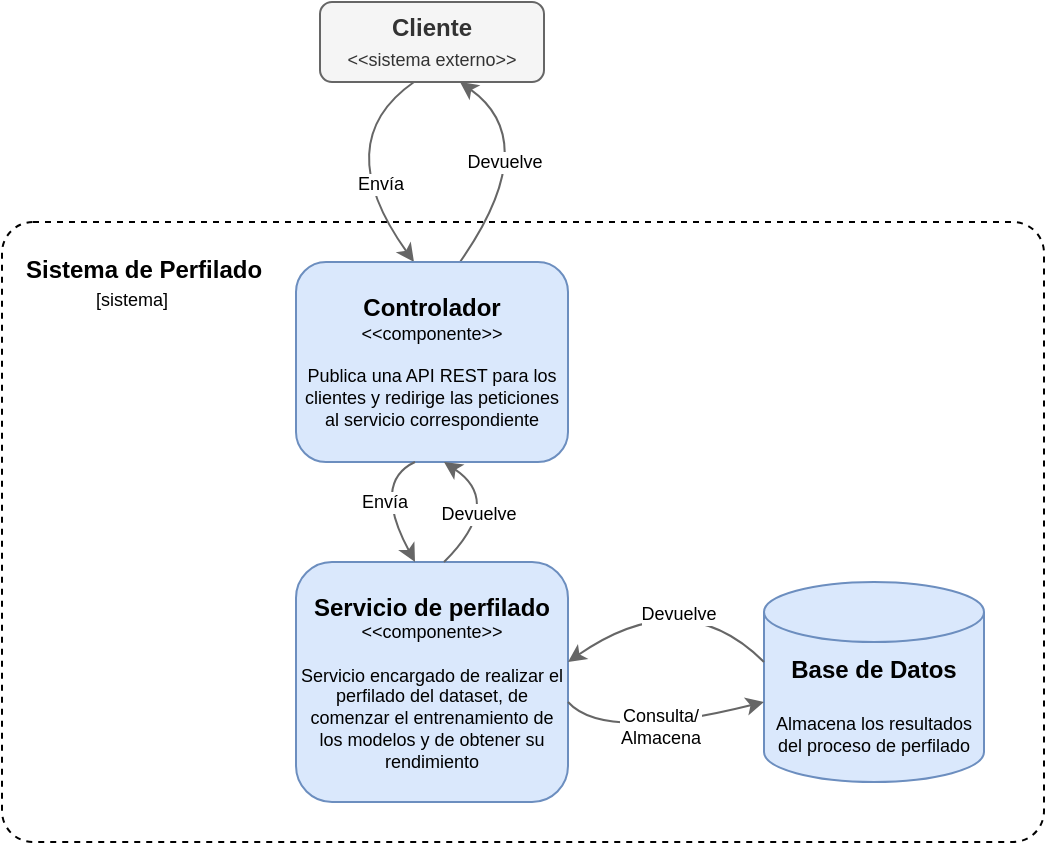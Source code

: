 <mxfile version="21.6.6" type="device">
  <diagram name="Page-1" id="Z9XUGllHTznlubuBipzg">
    <mxGraphModel dx="1125" dy="601" grid="1" gridSize="10" guides="1" tooltips="1" connect="1" arrows="1" fold="1" page="1" pageScale="1" pageWidth="850" pageHeight="1100" math="0" shadow="0">
      <root>
        <mxCell id="0" />
        <mxCell id="1" parent="0" />
        <mxCell id="F7r6BUqboib9oAzdjjM0-1" value="&lt;div&gt;Cliente&lt;/div&gt;&lt;div&gt;&lt;span style=&quot;font-weight: normal;&quot;&gt;&lt;font style=&quot;font-size: 9px;&quot;&gt;&amp;lt;&amp;lt;sistema externo&amp;gt;&amp;gt;&lt;/font&gt;&lt;/span&gt;&lt;br&gt;&lt;/div&gt;" style="rounded=1;whiteSpace=wrap;html=1;fillColor=#f5f5f5;fontColor=#333333;strokeColor=#666666;fontStyle=1" parent="1" vertex="1">
          <mxGeometry x="378" y="70" width="112" height="40" as="geometry" />
        </mxCell>
        <mxCell id="F7r6BUqboib9oAzdjjM0-2" value="&lt;div&gt;&lt;b&gt;Sistema de Perfilado&lt;/b&gt;&lt;br&gt;&lt;/div&gt;&lt;div&gt;&lt;font style=&quot;font-size: 9px;&quot;&gt;&amp;nbsp;&amp;nbsp;&amp;nbsp;&amp;nbsp;&amp;nbsp;&amp;nbsp;&amp;nbsp;&amp;nbsp;&amp;nbsp;&amp;nbsp;&amp;nbsp;&amp;nbsp;&amp;nbsp; [sistema]&lt;/font&gt;&lt;br&gt;&lt;/div&gt;" style="rounded=1;whiteSpace=wrap;html=1;dashed=1;labelPosition=center;verticalLabelPosition=middle;align=left;verticalAlign=top;horizontal=1;spacingLeft=10;spacingTop=10;arcSize=5;" parent="1" vertex="1">
          <mxGeometry x="219" y="180" width="521" height="310" as="geometry" />
        </mxCell>
        <mxCell id="F7r6BUqboib9oAzdjjM0-3" value="Envía" style="endArrow=classic;html=1;exitX=0.5;exitY=1;exitDx=0;exitDy=0;fontSize=9;labelPosition=center;verticalLabelPosition=middle;align=center;verticalAlign=middle;fillColor=#f5f5f5;strokeColor=#666666;curved=1;entryX=0.5;entryY=0;entryDx=0;entryDy=0;" parent="1" edge="1">
          <mxGeometry x="0.347" y="9" width="50" height="50" relative="1" as="geometry">
            <mxPoint x="425" y="110" as="sourcePoint" />
            <mxPoint x="425" y="200" as="targetPoint" />
            <Array as="points">
              <mxPoint x="382" y="140" />
            </Array>
            <mxPoint as="offset" />
          </mxGeometry>
        </mxCell>
        <mxCell id="F7r6BUqboib9oAzdjjM0-4" value="Devuelve" style="endArrow=classic;html=1;exitX=0.5;exitY=0;exitDx=0;exitDy=0;entryX=0.5;entryY=1;entryDx=0;entryDy=0;fontSize=9;labelPosition=center;verticalLabelPosition=middle;align=center;verticalAlign=middle;fillColor=#f5f5f5;strokeColor=#666666;curved=1;" parent="1" edge="1">
          <mxGeometry x="-0.142" y="11" width="50" height="50" relative="1" as="geometry">
            <mxPoint x="448" y="200" as="sourcePoint" />
            <mxPoint x="448" y="110" as="targetPoint" />
            <Array as="points">
              <mxPoint x="490" y="140" />
            </Array>
            <mxPoint as="offset" />
          </mxGeometry>
        </mxCell>
        <mxCell id="F7r6BUqboib9oAzdjjM0-6" value="&lt;div&gt;&lt;b&gt;Controlador&lt;/b&gt;&lt;/div&gt;&lt;div style=&quot;font-size: 9px;&quot;&gt;&amp;lt;&amp;lt;componente&amp;gt;&amp;gt;&lt;/div&gt;&lt;div style=&quot;font-size: 9px;&quot;&gt;&lt;br&gt;&lt;/div&gt;&lt;div style=&quot;font-size: 9px;&quot;&gt;Publica una API REST para los clientes y redirige las peticiones al servicio correspondiente&lt;br&gt;&lt;/div&gt;" style="rounded=1;whiteSpace=wrap;html=1;fillColor=#dae8fc;strokeColor=#6c8ebf;" parent="1" vertex="1">
          <mxGeometry x="366" y="200" width="136" height="100" as="geometry" />
        </mxCell>
        <mxCell id="F7r6BUqboib9oAzdjjM0-7" value="&lt;div&gt;&lt;b&gt;Servicio de perfilado&lt;br&gt;&lt;/b&gt;&lt;/div&gt;&lt;div style=&quot;font-size: 9px;&quot;&gt;&amp;lt;&amp;lt;componente&amp;gt;&amp;gt;&lt;/div&gt;&lt;div style=&quot;font-size: 9px;&quot;&gt;&lt;br&gt;&lt;/div&gt;&lt;div style=&quot;font-size: 9px;&quot;&gt;Servicio encargado de realizar el perfilado del dataset, de comenzar el entrenamiento de los modelos y de obtener su rendimiento&lt;br&gt;&lt;/div&gt;" style="rounded=1;whiteSpace=wrap;html=1;fillColor=#dae8fc;strokeColor=#6c8ebf;" parent="1" vertex="1">
          <mxGeometry x="366" y="350" width="136" height="120" as="geometry" />
        </mxCell>
        <mxCell id="F7r6BUqboib9oAzdjjM0-8" value="Envía" style="endArrow=classic;html=1;exitX=0.5;exitY=1;exitDx=0;exitDy=0;fontSize=9;labelPosition=center;verticalLabelPosition=middle;align=center;verticalAlign=middle;fillColor=#f5f5f5;strokeColor=#666666;curved=1;entryX=0.5;entryY=0;entryDx=0;entryDy=0;" parent="1" edge="1">
          <mxGeometry x="0.023" y="1" width="50" height="50" relative="1" as="geometry">
            <mxPoint x="425.5" y="300" as="sourcePoint" />
            <mxPoint x="425.5" y="350.0" as="targetPoint" />
            <Array as="points">
              <mxPoint x="404" y="310" />
            </Array>
            <mxPoint as="offset" />
          </mxGeometry>
        </mxCell>
        <mxCell id="F7r6BUqboib9oAzdjjM0-9" value="Devuelve" style="endArrow=classic;html=1;exitX=0.5;exitY=0;exitDx=0;exitDy=0;entryX=0.5;entryY=1;entryDx=0;entryDy=0;fontSize=9;labelPosition=center;verticalLabelPosition=middle;align=center;verticalAlign=middle;fillColor=#f5f5f5;strokeColor=#666666;curved=1;" parent="1" edge="1">
          <mxGeometry x="-0.263" y="5" width="50" height="50" relative="1" as="geometry">
            <mxPoint x="440" y="350.0" as="sourcePoint" />
            <mxPoint x="440" y="300" as="targetPoint" />
            <Array as="points">
              <mxPoint x="470" y="320" />
            </Array>
            <mxPoint as="offset" />
          </mxGeometry>
        </mxCell>
        <mxCell id="mjvP0WytRciLdo4nnpOr-1" value="&lt;div&gt;&lt;b&gt;Base de Datos&lt;br&gt;&lt;/b&gt;&lt;/div&gt;&lt;div&gt;&lt;b&gt;&lt;br&gt;&lt;/b&gt;&lt;/div&gt;&lt;div style=&quot;font-size: 9px;&quot;&gt;Almacena los resultados del proceso de perfilado&lt;b&gt;&lt;br&gt;&lt;/b&gt;&lt;/div&gt;" style="shape=cylinder3;whiteSpace=wrap;html=1;boundedLbl=1;backgroundOutline=1;size=15;fillColor=#dae8fc;strokeColor=#6c8ebf;horizontal=1;verticalAlign=top;shadow=0;comic=0;enumerate=0;treeMoving=0;treeFolding=0;resizeHeight=0;" vertex="1" parent="1">
          <mxGeometry x="600" y="360" width="110" height="100" as="geometry" />
        </mxCell>
        <mxCell id="mjvP0WytRciLdo4nnpOr-2" value="&lt;div&gt;Consulta/&lt;/div&gt;&lt;div&gt;Almacena&lt;/div&gt;" style="endArrow=classic;html=1;exitX=1;exitY=0.5;exitDx=0;exitDy=0;fontSize=9;labelPosition=center;verticalLabelPosition=middle;align=center;verticalAlign=middle;fillColor=#f5f5f5;strokeColor=#666666;curved=1;entryX=0;entryY=0.5;entryDx=0;entryDy=0;entryPerimeter=0;" edge="1" parent="1">
          <mxGeometry x="0.023" y="1" width="50" height="50" relative="1" as="geometry">
            <mxPoint x="502" y="420" as="sourcePoint" />
            <mxPoint x="600" y="420" as="targetPoint" />
            <Array as="points">
              <mxPoint x="520" y="440" />
            </Array>
            <mxPoint as="offset" />
          </mxGeometry>
        </mxCell>
        <mxCell id="mjvP0WytRciLdo4nnpOr-8" value="Devuelve" style="endArrow=classic;html=1;exitX=0;exitY=0.5;exitDx=0;exitDy=0;entryX=1;entryY=0.5;entryDx=0;entryDy=0;fontSize=9;labelPosition=center;verticalLabelPosition=middle;align=center;verticalAlign=middle;fillColor=#f5f5f5;strokeColor=#666666;curved=1;exitPerimeter=0;" edge="1" parent="1">
          <mxGeometry x="0.067" y="12" width="50" height="50" relative="1" as="geometry">
            <mxPoint x="600" y="400" as="sourcePoint" />
            <mxPoint x="502" y="400" as="targetPoint" />
            <Array as="points">
              <mxPoint x="560" y="360" />
            </Array>
            <mxPoint as="offset" />
          </mxGeometry>
        </mxCell>
      </root>
    </mxGraphModel>
  </diagram>
</mxfile>
